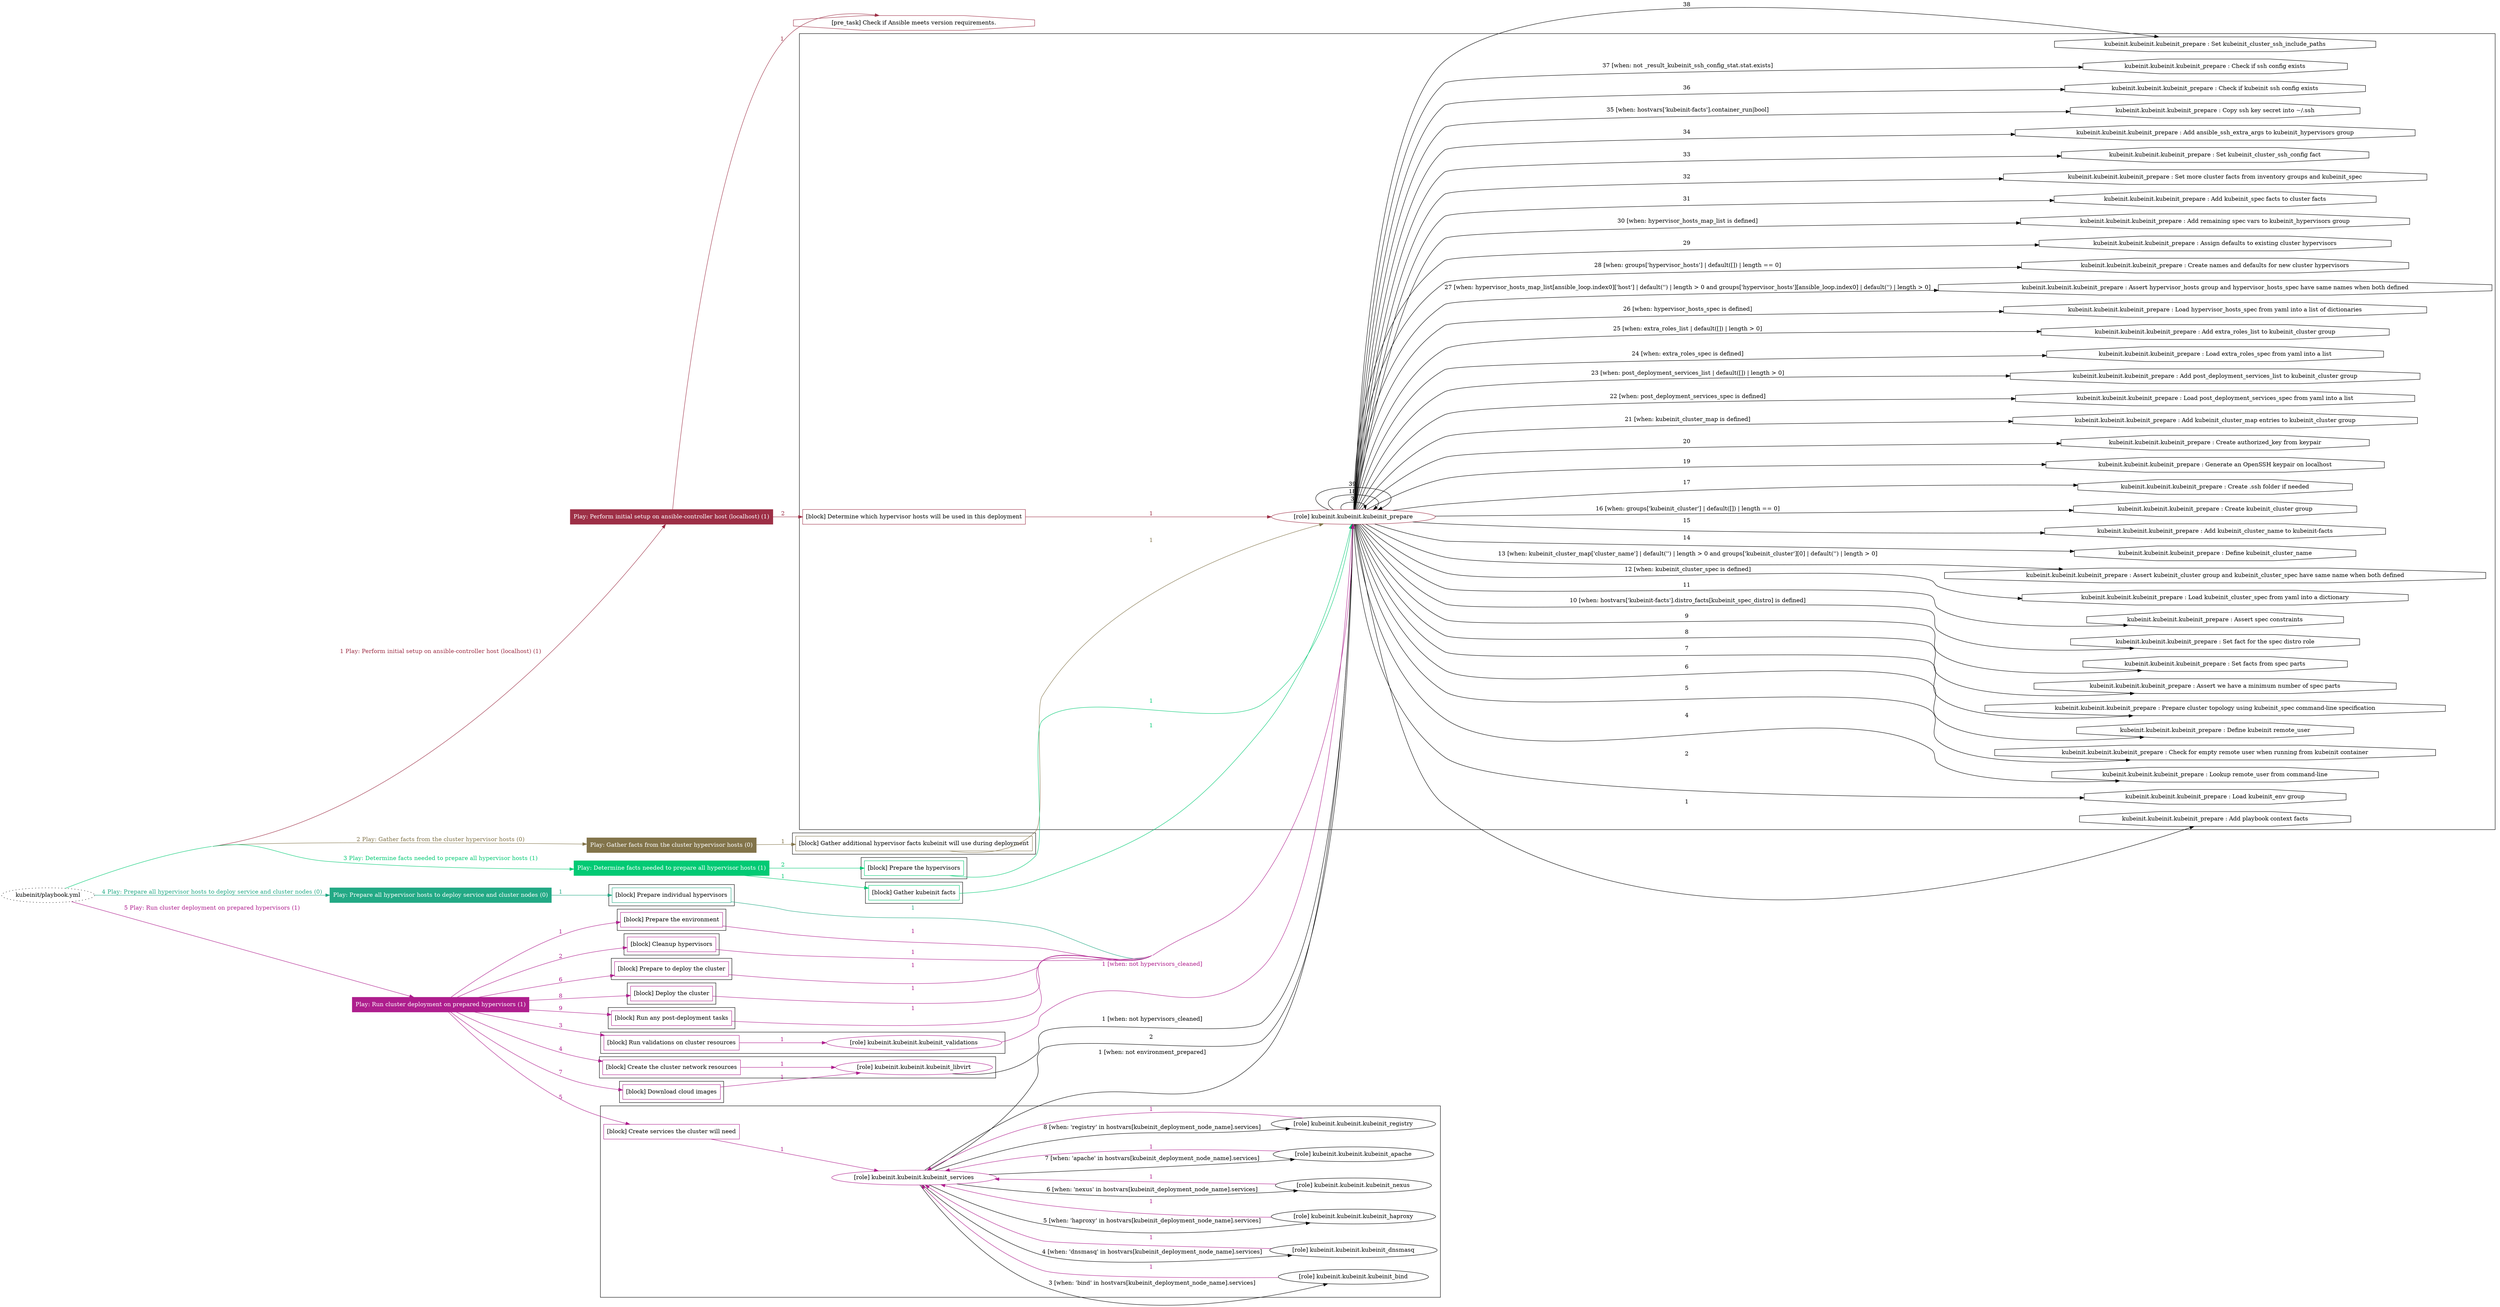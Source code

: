 digraph {
	graph [concentrate=true ordering=in rankdir=LR ratio=fill]
	edge [esep=5 sep=10]
	"kubeinit/playbook.yml" [URL="/home/runner/work/kubeinit/kubeinit/kubeinit/playbook.yml" id=playbook_eeaf42a2 style=dotted]
	"kubeinit/playbook.yml" -> play_699c1b2e [label="1 Play: Perform initial setup on ansible-controller host (localhost) (1)" color="#9d2f46" fontcolor="#9d2f46" id=edge_playbook_eeaf42a2_play_699c1b2e labeltooltip="1 Play: Perform initial setup on ansible-controller host (localhost) (1)" tooltip="1 Play: Perform initial setup on ansible-controller host (localhost) (1)"]
	subgraph "Play: Perform initial setup on ansible-controller host (localhost) (1)" {
		play_699c1b2e [label="Play: Perform initial setup on ansible-controller host (localhost) (1)" URL="/home/runner/work/kubeinit/kubeinit/kubeinit/playbook.yml" color="#9d2f46" fontcolor="#ffffff" id=play_699c1b2e shape=box style=filled tooltip=localhost]
		pre_task_795d426c [label="[pre_task] Check if Ansible meets version requirements." URL="/home/runner/work/kubeinit/kubeinit/kubeinit/playbook.yml" color="#9d2f46" id=pre_task_795d426c shape=octagon tooltip="Check if Ansible meets version requirements."]
		play_699c1b2e -> pre_task_795d426c [label="1 " color="#9d2f46" fontcolor="#9d2f46" id=edge_1_play_699c1b2e_pre_task_795d426c labeltooltip="1 " tooltip="1 "]
		play_699c1b2e -> block_6287b601 [label=2 color="#9d2f46" fontcolor="#9d2f46" id=edge_2_play_699c1b2e_block_6287b601 labeltooltip=2 tooltip=2]
		subgraph cluster_block_6287b601 {
			block_6287b601 [label="[block] Determine which hypervisor hosts will be used in this deployment" URL="/home/runner/work/kubeinit/kubeinit/kubeinit/playbook.yml" color="#9d2f46" id=block_6287b601 labeltooltip="Determine which hypervisor hosts will be used in this deployment" shape=box tooltip="Determine which hypervisor hosts will be used in this deployment"]
			block_6287b601 -> role_2690aaf3 [label="1 " color="#9d2f46" fontcolor="#9d2f46" id=edge_1_block_6287b601_role_2690aaf3 labeltooltip="1 " tooltip="1 "]
			subgraph "kubeinit.kubeinit.kubeinit_prepare" {
				role_2690aaf3 [label="[role] kubeinit.kubeinit.kubeinit_prepare" URL="/home/runner/work/kubeinit/kubeinit/kubeinit/playbook.yml" color="#9d2f46" id=role_2690aaf3 tooltip="kubeinit.kubeinit.kubeinit_prepare"]
				task_56f93cd9 [label="kubeinit.kubeinit.kubeinit_prepare : Add playbook context facts" URL="/home/runner/.ansible/collections/ansible_collections/kubeinit/kubeinit/roles/kubeinit_prepare/tasks/build_hypervisors_group.yml" color=black id=task_56f93cd9 shape=octagon tooltip="kubeinit.kubeinit.kubeinit_prepare : Add playbook context facts"]
				role_2690aaf3 -> task_56f93cd9 [label="1 " color=black fontcolor=black id=edge_1_role_2690aaf3_task_56f93cd9 labeltooltip="1 " tooltip="1 "]
				task_25462604 [label="kubeinit.kubeinit.kubeinit_prepare : Load kubeinit_env group" URL="/home/runner/.ansible/collections/ansible_collections/kubeinit/kubeinit/roles/kubeinit_prepare/tasks/build_hypervisors_group.yml" color=black id=task_25462604 shape=octagon tooltip="kubeinit.kubeinit.kubeinit_prepare : Load kubeinit_env group"]
				role_2690aaf3 -> task_25462604 [label="2 " color=black fontcolor=black id=edge_2_role_2690aaf3_task_25462604 labeltooltip="2 " tooltip="2 "]
				role_2690aaf3 -> role_2690aaf3 [label="3 " color=black fontcolor=black id=edge_3_role_2690aaf3_role_2690aaf3 labeltooltip="3 " tooltip="3 "]
				task_b4ce7af2 [label="kubeinit.kubeinit.kubeinit_prepare : Lookup remote_user from command-line" URL="/home/runner/.ansible/collections/ansible_collections/kubeinit/kubeinit/roles/kubeinit_prepare/tasks/build_hypervisors_group.yml" color=black id=task_b4ce7af2 shape=octagon tooltip="kubeinit.kubeinit.kubeinit_prepare : Lookup remote_user from command-line"]
				role_2690aaf3 -> task_b4ce7af2 [label="4 " color=black fontcolor=black id=edge_4_role_2690aaf3_task_b4ce7af2 labeltooltip="4 " tooltip="4 "]
				task_cddec0ae [label="kubeinit.kubeinit.kubeinit_prepare : Check for empty remote user when running from kubeinit container" URL="/home/runner/.ansible/collections/ansible_collections/kubeinit/kubeinit/roles/kubeinit_prepare/tasks/build_hypervisors_group.yml" color=black id=task_cddec0ae shape=octagon tooltip="kubeinit.kubeinit.kubeinit_prepare : Check for empty remote user when running from kubeinit container"]
				role_2690aaf3 -> task_cddec0ae [label="5 " color=black fontcolor=black id=edge_5_role_2690aaf3_task_cddec0ae labeltooltip="5 " tooltip="5 "]
				task_c675ba9a [label="kubeinit.kubeinit.kubeinit_prepare : Define kubeinit remote_user" URL="/home/runner/.ansible/collections/ansible_collections/kubeinit/kubeinit/roles/kubeinit_prepare/tasks/build_hypervisors_group.yml" color=black id=task_c675ba9a shape=octagon tooltip="kubeinit.kubeinit.kubeinit_prepare : Define kubeinit remote_user"]
				role_2690aaf3 -> task_c675ba9a [label="6 " color=black fontcolor=black id=edge_6_role_2690aaf3_task_c675ba9a labeltooltip="6 " tooltip="6 "]
				task_4b6f2871 [label="kubeinit.kubeinit.kubeinit_prepare : Prepare cluster topology using kubeinit_spec command-line specification" URL="/home/runner/.ansible/collections/ansible_collections/kubeinit/kubeinit/roles/kubeinit_prepare/tasks/build_hypervisors_group.yml" color=black id=task_4b6f2871 shape=octagon tooltip="kubeinit.kubeinit.kubeinit_prepare : Prepare cluster topology using kubeinit_spec command-line specification"]
				role_2690aaf3 -> task_4b6f2871 [label="7 " color=black fontcolor=black id=edge_7_role_2690aaf3_task_4b6f2871 labeltooltip="7 " tooltip="7 "]
				task_74d651fd [label="kubeinit.kubeinit.kubeinit_prepare : Assert we have a minimum number of spec parts" URL="/home/runner/.ansible/collections/ansible_collections/kubeinit/kubeinit/roles/kubeinit_prepare/tasks/build_hypervisors_group.yml" color=black id=task_74d651fd shape=octagon tooltip="kubeinit.kubeinit.kubeinit_prepare : Assert we have a minimum number of spec parts"]
				role_2690aaf3 -> task_74d651fd [label="8 " color=black fontcolor=black id=edge_8_role_2690aaf3_task_74d651fd labeltooltip="8 " tooltip="8 "]
				task_6007be15 [label="kubeinit.kubeinit.kubeinit_prepare : Set facts from spec parts" URL="/home/runner/.ansible/collections/ansible_collections/kubeinit/kubeinit/roles/kubeinit_prepare/tasks/build_hypervisors_group.yml" color=black id=task_6007be15 shape=octagon tooltip="kubeinit.kubeinit.kubeinit_prepare : Set facts from spec parts"]
				role_2690aaf3 -> task_6007be15 [label="9 " color=black fontcolor=black id=edge_9_role_2690aaf3_task_6007be15 labeltooltip="9 " tooltip="9 "]
				task_79b1fa46 [label="kubeinit.kubeinit.kubeinit_prepare : Set fact for the spec distro role" URL="/home/runner/.ansible/collections/ansible_collections/kubeinit/kubeinit/roles/kubeinit_prepare/tasks/build_hypervisors_group.yml" color=black id=task_79b1fa46 shape=octagon tooltip="kubeinit.kubeinit.kubeinit_prepare : Set fact for the spec distro role"]
				role_2690aaf3 -> task_79b1fa46 [label="10 [when: hostvars['kubeinit-facts'].distro_facts[kubeinit_spec_distro] is defined]" color=black fontcolor=black id=edge_10_role_2690aaf3_task_79b1fa46 labeltooltip="10 [when: hostvars['kubeinit-facts'].distro_facts[kubeinit_spec_distro] is defined]" tooltip="10 [when: hostvars['kubeinit-facts'].distro_facts[kubeinit_spec_distro] is defined]"]
				task_02cb9537 [label="kubeinit.kubeinit.kubeinit_prepare : Assert spec constraints" URL="/home/runner/.ansible/collections/ansible_collections/kubeinit/kubeinit/roles/kubeinit_prepare/tasks/build_hypervisors_group.yml" color=black id=task_02cb9537 shape=octagon tooltip="kubeinit.kubeinit.kubeinit_prepare : Assert spec constraints"]
				role_2690aaf3 -> task_02cb9537 [label="11 " color=black fontcolor=black id=edge_11_role_2690aaf3_task_02cb9537 labeltooltip="11 " tooltip="11 "]
				task_f8e316b7 [label="kubeinit.kubeinit.kubeinit_prepare : Load kubeinit_cluster_spec from yaml into a dictionary" URL="/home/runner/.ansible/collections/ansible_collections/kubeinit/kubeinit/roles/kubeinit_prepare/tasks/build_hypervisors_group.yml" color=black id=task_f8e316b7 shape=octagon tooltip="kubeinit.kubeinit.kubeinit_prepare : Load kubeinit_cluster_spec from yaml into a dictionary"]
				role_2690aaf3 -> task_f8e316b7 [label="12 [when: kubeinit_cluster_spec is defined]" color=black fontcolor=black id=edge_12_role_2690aaf3_task_f8e316b7 labeltooltip="12 [when: kubeinit_cluster_spec is defined]" tooltip="12 [when: kubeinit_cluster_spec is defined]"]
				task_679033f8 [label="kubeinit.kubeinit.kubeinit_prepare : Assert kubeinit_cluster group and kubeinit_cluster_spec have same name when both defined" URL="/home/runner/.ansible/collections/ansible_collections/kubeinit/kubeinit/roles/kubeinit_prepare/tasks/build_hypervisors_group.yml" color=black id=task_679033f8 shape=octagon tooltip="kubeinit.kubeinit.kubeinit_prepare : Assert kubeinit_cluster group and kubeinit_cluster_spec have same name when both defined"]
				role_2690aaf3 -> task_679033f8 [label="13 [when: kubeinit_cluster_map['cluster_name'] | default('') | length > 0 and groups['kubeinit_cluster'][0] | default('') | length > 0]" color=black fontcolor=black id=edge_13_role_2690aaf3_task_679033f8 labeltooltip="13 [when: kubeinit_cluster_map['cluster_name'] | default('') | length > 0 and groups['kubeinit_cluster'][0] | default('') | length > 0]" tooltip="13 [when: kubeinit_cluster_map['cluster_name'] | default('') | length > 0 and groups['kubeinit_cluster'][0] | default('') | length > 0]"]
				task_c9563fd7 [label="kubeinit.kubeinit.kubeinit_prepare : Define kubeinit_cluster_name" URL="/home/runner/.ansible/collections/ansible_collections/kubeinit/kubeinit/roles/kubeinit_prepare/tasks/build_hypervisors_group.yml" color=black id=task_c9563fd7 shape=octagon tooltip="kubeinit.kubeinit.kubeinit_prepare : Define kubeinit_cluster_name"]
				role_2690aaf3 -> task_c9563fd7 [label="14 " color=black fontcolor=black id=edge_14_role_2690aaf3_task_c9563fd7 labeltooltip="14 " tooltip="14 "]
				task_bbce5097 [label="kubeinit.kubeinit.kubeinit_prepare : Add kubeinit_cluster_name to kubeinit-facts" URL="/home/runner/.ansible/collections/ansible_collections/kubeinit/kubeinit/roles/kubeinit_prepare/tasks/build_hypervisors_group.yml" color=black id=task_bbce5097 shape=octagon tooltip="kubeinit.kubeinit.kubeinit_prepare : Add kubeinit_cluster_name to kubeinit-facts"]
				role_2690aaf3 -> task_bbce5097 [label="15 " color=black fontcolor=black id=edge_15_role_2690aaf3_task_bbce5097 labeltooltip="15 " tooltip="15 "]
				task_e1e0d7fd [label="kubeinit.kubeinit.kubeinit_prepare : Create kubeinit_cluster group" URL="/home/runner/.ansible/collections/ansible_collections/kubeinit/kubeinit/roles/kubeinit_prepare/tasks/build_hypervisors_group.yml" color=black id=task_e1e0d7fd shape=octagon tooltip="kubeinit.kubeinit.kubeinit_prepare : Create kubeinit_cluster group"]
				role_2690aaf3 -> task_e1e0d7fd [label="16 [when: groups['kubeinit_cluster'] | default([]) | length == 0]" color=black fontcolor=black id=edge_16_role_2690aaf3_task_e1e0d7fd labeltooltip="16 [when: groups['kubeinit_cluster'] | default([]) | length == 0]" tooltip="16 [when: groups['kubeinit_cluster'] | default([]) | length == 0]"]
				task_5c7b8f2a [label="kubeinit.kubeinit.kubeinit_prepare : Create .ssh folder if needed" URL="/home/runner/.ansible/collections/ansible_collections/kubeinit/kubeinit/roles/kubeinit_prepare/tasks/build_hypervisors_group.yml" color=black id=task_5c7b8f2a shape=octagon tooltip="kubeinit.kubeinit.kubeinit_prepare : Create .ssh folder if needed"]
				role_2690aaf3 -> task_5c7b8f2a [label="17 " color=black fontcolor=black id=edge_17_role_2690aaf3_task_5c7b8f2a labeltooltip="17 " tooltip="17 "]
				role_2690aaf3 -> role_2690aaf3 [label="18 " color=black fontcolor=black id=edge_18_role_2690aaf3_role_2690aaf3 labeltooltip="18 " tooltip="18 "]
				task_24fe26f4 [label="kubeinit.kubeinit.kubeinit_prepare : Generate an OpenSSH keypair on localhost" URL="/home/runner/.ansible/collections/ansible_collections/kubeinit/kubeinit/roles/kubeinit_prepare/tasks/build_hypervisors_group.yml" color=black id=task_24fe26f4 shape=octagon tooltip="kubeinit.kubeinit.kubeinit_prepare : Generate an OpenSSH keypair on localhost"]
				role_2690aaf3 -> task_24fe26f4 [label="19 " color=black fontcolor=black id=edge_19_role_2690aaf3_task_24fe26f4 labeltooltip="19 " tooltip="19 "]
				task_f4917419 [label="kubeinit.kubeinit.kubeinit_prepare : Create authorized_key from keypair" URL="/home/runner/.ansible/collections/ansible_collections/kubeinit/kubeinit/roles/kubeinit_prepare/tasks/build_hypervisors_group.yml" color=black id=task_f4917419 shape=octagon tooltip="kubeinit.kubeinit.kubeinit_prepare : Create authorized_key from keypair"]
				role_2690aaf3 -> task_f4917419 [label="20 " color=black fontcolor=black id=edge_20_role_2690aaf3_task_f4917419 labeltooltip="20 " tooltip="20 "]
				task_56014b0a [label="kubeinit.kubeinit.kubeinit_prepare : Add kubeinit_cluster_map entries to kubeinit_cluster group" URL="/home/runner/.ansible/collections/ansible_collections/kubeinit/kubeinit/roles/kubeinit_prepare/tasks/build_hypervisors_group.yml" color=black id=task_56014b0a shape=octagon tooltip="kubeinit.kubeinit.kubeinit_prepare : Add kubeinit_cluster_map entries to kubeinit_cluster group"]
				role_2690aaf3 -> task_56014b0a [label="21 [when: kubeinit_cluster_map is defined]" color=black fontcolor=black id=edge_21_role_2690aaf3_task_56014b0a labeltooltip="21 [when: kubeinit_cluster_map is defined]" tooltip="21 [when: kubeinit_cluster_map is defined]"]
				task_5e9e93c5 [label="kubeinit.kubeinit.kubeinit_prepare : Load post_deployment_services_spec from yaml into a list" URL="/home/runner/.ansible/collections/ansible_collections/kubeinit/kubeinit/roles/kubeinit_prepare/tasks/build_hypervisors_group.yml" color=black id=task_5e9e93c5 shape=octagon tooltip="kubeinit.kubeinit.kubeinit_prepare : Load post_deployment_services_spec from yaml into a list"]
				role_2690aaf3 -> task_5e9e93c5 [label="22 [when: post_deployment_services_spec is defined]" color=black fontcolor=black id=edge_22_role_2690aaf3_task_5e9e93c5 labeltooltip="22 [when: post_deployment_services_spec is defined]" tooltip="22 [when: post_deployment_services_spec is defined]"]
				task_7309228c [label="kubeinit.kubeinit.kubeinit_prepare : Add post_deployment_services_list to kubeinit_cluster group" URL="/home/runner/.ansible/collections/ansible_collections/kubeinit/kubeinit/roles/kubeinit_prepare/tasks/build_hypervisors_group.yml" color=black id=task_7309228c shape=octagon tooltip="kubeinit.kubeinit.kubeinit_prepare : Add post_deployment_services_list to kubeinit_cluster group"]
				role_2690aaf3 -> task_7309228c [label="23 [when: post_deployment_services_list | default([]) | length > 0]" color=black fontcolor=black id=edge_23_role_2690aaf3_task_7309228c labeltooltip="23 [when: post_deployment_services_list | default([]) | length > 0]" tooltip="23 [when: post_deployment_services_list | default([]) | length > 0]"]
				task_b2808e38 [label="kubeinit.kubeinit.kubeinit_prepare : Load extra_roles_spec from yaml into a list" URL="/home/runner/.ansible/collections/ansible_collections/kubeinit/kubeinit/roles/kubeinit_prepare/tasks/build_hypervisors_group.yml" color=black id=task_b2808e38 shape=octagon tooltip="kubeinit.kubeinit.kubeinit_prepare : Load extra_roles_spec from yaml into a list"]
				role_2690aaf3 -> task_b2808e38 [label="24 [when: extra_roles_spec is defined]" color=black fontcolor=black id=edge_24_role_2690aaf3_task_b2808e38 labeltooltip="24 [when: extra_roles_spec is defined]" tooltip="24 [when: extra_roles_spec is defined]"]
				task_7dafb1e3 [label="kubeinit.kubeinit.kubeinit_prepare : Add extra_roles_list to kubeinit_cluster group" URL="/home/runner/.ansible/collections/ansible_collections/kubeinit/kubeinit/roles/kubeinit_prepare/tasks/build_hypervisors_group.yml" color=black id=task_7dafb1e3 shape=octagon tooltip="kubeinit.kubeinit.kubeinit_prepare : Add extra_roles_list to kubeinit_cluster group"]
				role_2690aaf3 -> task_7dafb1e3 [label="25 [when: extra_roles_list | default([]) | length > 0]" color=black fontcolor=black id=edge_25_role_2690aaf3_task_7dafb1e3 labeltooltip="25 [when: extra_roles_list | default([]) | length > 0]" tooltip="25 [when: extra_roles_list | default([]) | length > 0]"]
				task_5c4b9cdc [label="kubeinit.kubeinit.kubeinit_prepare : Load hypervisor_hosts_spec from yaml into a list of dictionaries" URL="/home/runner/.ansible/collections/ansible_collections/kubeinit/kubeinit/roles/kubeinit_prepare/tasks/build_hypervisors_group.yml" color=black id=task_5c4b9cdc shape=octagon tooltip="kubeinit.kubeinit.kubeinit_prepare : Load hypervisor_hosts_spec from yaml into a list of dictionaries"]
				role_2690aaf3 -> task_5c4b9cdc [label="26 [when: hypervisor_hosts_spec is defined]" color=black fontcolor=black id=edge_26_role_2690aaf3_task_5c4b9cdc labeltooltip="26 [when: hypervisor_hosts_spec is defined]" tooltip="26 [when: hypervisor_hosts_spec is defined]"]
				task_f438e1d5 [label="kubeinit.kubeinit.kubeinit_prepare : Assert hypervisor_hosts group and hypervisor_hosts_spec have same names when both defined" URL="/home/runner/.ansible/collections/ansible_collections/kubeinit/kubeinit/roles/kubeinit_prepare/tasks/build_hypervisors_group.yml" color=black id=task_f438e1d5 shape=octagon tooltip="kubeinit.kubeinit.kubeinit_prepare : Assert hypervisor_hosts group and hypervisor_hosts_spec have same names when both defined"]
				role_2690aaf3 -> task_f438e1d5 [label="27 [when: hypervisor_hosts_map_list[ansible_loop.index0]['host'] | default('') | length > 0 and groups['hypervisor_hosts'][ansible_loop.index0] | default('') | length > 0]" color=black fontcolor=black id=edge_27_role_2690aaf3_task_f438e1d5 labeltooltip="27 [when: hypervisor_hosts_map_list[ansible_loop.index0]['host'] | default('') | length > 0 and groups['hypervisor_hosts'][ansible_loop.index0] | default('') | length > 0]" tooltip="27 [when: hypervisor_hosts_map_list[ansible_loop.index0]['host'] | default('') | length > 0 and groups['hypervisor_hosts'][ansible_loop.index0] | default('') | length > 0]"]
				task_73f4501e [label="kubeinit.kubeinit.kubeinit_prepare : Create names and defaults for new cluster hypervisors" URL="/home/runner/.ansible/collections/ansible_collections/kubeinit/kubeinit/roles/kubeinit_prepare/tasks/build_hypervisors_group.yml" color=black id=task_73f4501e shape=octagon tooltip="kubeinit.kubeinit.kubeinit_prepare : Create names and defaults for new cluster hypervisors"]
				role_2690aaf3 -> task_73f4501e [label="28 [when: groups['hypervisor_hosts'] | default([]) | length == 0]" color=black fontcolor=black id=edge_28_role_2690aaf3_task_73f4501e labeltooltip="28 [when: groups['hypervisor_hosts'] | default([]) | length == 0]" tooltip="28 [when: groups['hypervisor_hosts'] | default([]) | length == 0]"]
				task_370ca0bb [label="kubeinit.kubeinit.kubeinit_prepare : Assign defaults to existing cluster hypervisors" URL="/home/runner/.ansible/collections/ansible_collections/kubeinit/kubeinit/roles/kubeinit_prepare/tasks/build_hypervisors_group.yml" color=black id=task_370ca0bb shape=octagon tooltip="kubeinit.kubeinit.kubeinit_prepare : Assign defaults to existing cluster hypervisors"]
				role_2690aaf3 -> task_370ca0bb [label="29 " color=black fontcolor=black id=edge_29_role_2690aaf3_task_370ca0bb labeltooltip="29 " tooltip="29 "]
				task_6acf38ba [label="kubeinit.kubeinit.kubeinit_prepare : Add remaining spec vars to kubeinit_hypervisors group" URL="/home/runner/.ansible/collections/ansible_collections/kubeinit/kubeinit/roles/kubeinit_prepare/tasks/build_hypervisors_group.yml" color=black id=task_6acf38ba shape=octagon tooltip="kubeinit.kubeinit.kubeinit_prepare : Add remaining spec vars to kubeinit_hypervisors group"]
				role_2690aaf3 -> task_6acf38ba [label="30 [when: hypervisor_hosts_map_list is defined]" color=black fontcolor=black id=edge_30_role_2690aaf3_task_6acf38ba labeltooltip="30 [when: hypervisor_hosts_map_list is defined]" tooltip="30 [when: hypervisor_hosts_map_list is defined]"]
				task_46ddb4e0 [label="kubeinit.kubeinit.kubeinit_prepare : Add kubeinit_spec facts to cluster facts" URL="/home/runner/.ansible/collections/ansible_collections/kubeinit/kubeinit/roles/kubeinit_prepare/tasks/build_hypervisors_group.yml" color=black id=task_46ddb4e0 shape=octagon tooltip="kubeinit.kubeinit.kubeinit_prepare : Add kubeinit_spec facts to cluster facts"]
				role_2690aaf3 -> task_46ddb4e0 [label="31 " color=black fontcolor=black id=edge_31_role_2690aaf3_task_46ddb4e0 labeltooltip="31 " tooltip="31 "]
				task_da19116f [label="kubeinit.kubeinit.kubeinit_prepare : Set more cluster facts from inventory groups and kubeinit_spec" URL="/home/runner/.ansible/collections/ansible_collections/kubeinit/kubeinit/roles/kubeinit_prepare/tasks/build_hypervisors_group.yml" color=black id=task_da19116f shape=octagon tooltip="kubeinit.kubeinit.kubeinit_prepare : Set more cluster facts from inventory groups and kubeinit_spec"]
				role_2690aaf3 -> task_da19116f [label="32 " color=black fontcolor=black id=edge_32_role_2690aaf3_task_da19116f labeltooltip="32 " tooltip="32 "]
				task_b4c4757a [label="kubeinit.kubeinit.kubeinit_prepare : Set kubeinit_cluster_ssh_config fact" URL="/home/runner/.ansible/collections/ansible_collections/kubeinit/kubeinit/roles/kubeinit_prepare/tasks/build_hypervisors_group.yml" color=black id=task_b4c4757a shape=octagon tooltip="kubeinit.kubeinit.kubeinit_prepare : Set kubeinit_cluster_ssh_config fact"]
				role_2690aaf3 -> task_b4c4757a [label="33 " color=black fontcolor=black id=edge_33_role_2690aaf3_task_b4c4757a labeltooltip="33 " tooltip="33 "]
				task_2744957f [label="kubeinit.kubeinit.kubeinit_prepare : Add ansible_ssh_extra_args to kubeinit_hypervisors group" URL="/home/runner/.ansible/collections/ansible_collections/kubeinit/kubeinit/roles/kubeinit_prepare/tasks/build_hypervisors_group.yml" color=black id=task_2744957f shape=octagon tooltip="kubeinit.kubeinit.kubeinit_prepare : Add ansible_ssh_extra_args to kubeinit_hypervisors group"]
				role_2690aaf3 -> task_2744957f [label="34 " color=black fontcolor=black id=edge_34_role_2690aaf3_task_2744957f labeltooltip="34 " tooltip="34 "]
				task_31699fe3 [label="kubeinit.kubeinit.kubeinit_prepare : Copy ssh key secret into ~/.ssh" URL="/home/runner/.ansible/collections/ansible_collections/kubeinit/kubeinit/roles/kubeinit_prepare/tasks/build_hypervisors_group.yml" color=black id=task_31699fe3 shape=octagon tooltip="kubeinit.kubeinit.kubeinit_prepare : Copy ssh key secret into ~/.ssh"]
				role_2690aaf3 -> task_31699fe3 [label="35 [when: hostvars['kubeinit-facts'].container_run|bool]" color=black fontcolor=black id=edge_35_role_2690aaf3_task_31699fe3 labeltooltip="35 [when: hostvars['kubeinit-facts'].container_run|bool]" tooltip="35 [when: hostvars['kubeinit-facts'].container_run|bool]"]
				task_9966efde [label="kubeinit.kubeinit.kubeinit_prepare : Check if kubeinit ssh config exists" URL="/home/runner/.ansible/collections/ansible_collections/kubeinit/kubeinit/roles/kubeinit_prepare/tasks/build_hypervisors_group.yml" color=black id=task_9966efde shape=octagon tooltip="kubeinit.kubeinit.kubeinit_prepare : Check if kubeinit ssh config exists"]
				role_2690aaf3 -> task_9966efde [label="36 " color=black fontcolor=black id=edge_36_role_2690aaf3_task_9966efde labeltooltip="36 " tooltip="36 "]
				task_51529752 [label="kubeinit.kubeinit.kubeinit_prepare : Check if ssh config exists" URL="/home/runner/.ansible/collections/ansible_collections/kubeinit/kubeinit/roles/kubeinit_prepare/tasks/build_hypervisors_group.yml" color=black id=task_51529752 shape=octagon tooltip="kubeinit.kubeinit.kubeinit_prepare : Check if ssh config exists"]
				role_2690aaf3 -> task_51529752 [label="37 [when: not _result_kubeinit_ssh_config_stat.stat.exists]" color=black fontcolor=black id=edge_37_role_2690aaf3_task_51529752 labeltooltip="37 [when: not _result_kubeinit_ssh_config_stat.stat.exists]" tooltip="37 [when: not _result_kubeinit_ssh_config_stat.stat.exists]"]
				task_f6b56981 [label="kubeinit.kubeinit.kubeinit_prepare : Set kubeinit_cluster_ssh_include_paths" URL="/home/runner/.ansible/collections/ansible_collections/kubeinit/kubeinit/roles/kubeinit_prepare/tasks/build_hypervisors_group.yml" color=black id=task_f6b56981 shape=octagon tooltip="kubeinit.kubeinit.kubeinit_prepare : Set kubeinit_cluster_ssh_include_paths"]
				role_2690aaf3 -> task_f6b56981 [label="38 " color=black fontcolor=black id=edge_38_role_2690aaf3_task_f6b56981 labeltooltip="38 " tooltip="38 "]
				role_2690aaf3 -> role_2690aaf3 [label="39 " color=black fontcolor=black id=edge_39_role_2690aaf3_role_2690aaf3 labeltooltip="39 " tooltip="39 "]
			}
		}
	}
	"kubeinit/playbook.yml" -> play_86dd11bf [label="2 Play: Gather facts from the cluster hypervisor hosts (0)" color="#82744a" fontcolor="#82744a" id=edge_playbook_eeaf42a2_play_86dd11bf labeltooltip="2 Play: Gather facts from the cluster hypervisor hosts (0)" tooltip="2 Play: Gather facts from the cluster hypervisor hosts (0)"]
	subgraph "Play: Gather facts from the cluster hypervisor hosts (0)" {
		play_86dd11bf [label="Play: Gather facts from the cluster hypervisor hosts (0)" URL="/home/runner/work/kubeinit/kubeinit/kubeinit/playbook.yml" color="#82744a" fontcolor="#ffffff" id=play_86dd11bf shape=box style=filled tooltip="Play: Gather facts from the cluster hypervisor hosts (0)"]
		play_86dd11bf -> block_289aaec1 [label=1 color="#82744a" fontcolor="#82744a" id=edge_1_play_86dd11bf_block_289aaec1 labeltooltip=1 tooltip=1]
		subgraph cluster_block_289aaec1 {
			block_289aaec1 [label="[block] Gather additional hypervisor facts kubeinit will use during deployment" URL="/home/runner/work/kubeinit/kubeinit/kubeinit/playbook.yml" color="#82744a" id=block_289aaec1 labeltooltip="Gather additional hypervisor facts kubeinit will use during deployment" shape=box tooltip="Gather additional hypervisor facts kubeinit will use during deployment"]
			block_289aaec1 -> role_2690aaf3 [label="1 " color="#82744a" fontcolor="#82744a" id=edge_1_block_289aaec1_role_2690aaf3 labeltooltip="1 " tooltip="1 "]
		}
	}
	"kubeinit/playbook.yml" -> play_631fd41c [label="3 Play: Determine facts needed to prepare all hypervisor hosts (1)" color="#02ca74" fontcolor="#02ca74" id=edge_playbook_eeaf42a2_play_631fd41c labeltooltip="3 Play: Determine facts needed to prepare all hypervisor hosts (1)" tooltip="3 Play: Determine facts needed to prepare all hypervisor hosts (1)"]
	subgraph "Play: Determine facts needed to prepare all hypervisor hosts (1)" {
		play_631fd41c [label="Play: Determine facts needed to prepare all hypervisor hosts (1)" URL="/home/runner/work/kubeinit/kubeinit/kubeinit/playbook.yml" color="#02ca74" fontcolor="#ffffff" id=play_631fd41c shape=box style=filled tooltip=localhost]
		play_631fd41c -> block_bebe6e38 [label=1 color="#02ca74" fontcolor="#02ca74" id=edge_1_play_631fd41c_block_bebe6e38 labeltooltip=1 tooltip=1]
		subgraph cluster_block_bebe6e38 {
			block_bebe6e38 [label="[block] Gather kubeinit facts" URL="/home/runner/work/kubeinit/kubeinit/kubeinit/playbook.yml" color="#02ca74" id=block_bebe6e38 labeltooltip="Gather kubeinit facts" shape=box tooltip="Gather kubeinit facts"]
			block_bebe6e38 -> role_2690aaf3 [label="1 " color="#02ca74" fontcolor="#02ca74" id=edge_1_block_bebe6e38_role_2690aaf3 labeltooltip="1 " tooltip="1 "]
		}
		play_631fd41c -> block_facc9286 [label=2 color="#02ca74" fontcolor="#02ca74" id=edge_2_play_631fd41c_block_facc9286 labeltooltip=2 tooltip=2]
		subgraph cluster_block_facc9286 {
			block_facc9286 [label="[block] Prepare the hypervisors" URL="/home/runner/work/kubeinit/kubeinit/kubeinit/playbook.yml" color="#02ca74" id=block_facc9286 labeltooltip="Prepare the hypervisors" shape=box tooltip="Prepare the hypervisors"]
			block_facc9286 -> role_2690aaf3 [label="1 " color="#02ca74" fontcolor="#02ca74" id=edge_1_block_facc9286_role_2690aaf3 labeltooltip="1 " tooltip="1 "]
		}
	}
	"kubeinit/playbook.yml" -> play_6ad090bb [label="4 Play: Prepare all hypervisor hosts to deploy service and cluster nodes (0)" color="#23a985" fontcolor="#23a985" id=edge_playbook_eeaf42a2_play_6ad090bb labeltooltip="4 Play: Prepare all hypervisor hosts to deploy service and cluster nodes (0)" tooltip="4 Play: Prepare all hypervisor hosts to deploy service and cluster nodes (0)"]
	subgraph "Play: Prepare all hypervisor hosts to deploy service and cluster nodes (0)" {
		play_6ad090bb [label="Play: Prepare all hypervisor hosts to deploy service and cluster nodes (0)" URL="/home/runner/work/kubeinit/kubeinit/kubeinit/playbook.yml" color="#23a985" fontcolor="#ffffff" id=play_6ad090bb shape=box style=filled tooltip="Play: Prepare all hypervisor hosts to deploy service and cluster nodes (0)"]
		play_6ad090bb -> block_a77328bf [label=1 color="#23a985" fontcolor="#23a985" id=edge_1_play_6ad090bb_block_a77328bf labeltooltip=1 tooltip=1]
		subgraph cluster_block_a77328bf {
			block_a77328bf [label="[block] Prepare individual hypervisors" URL="/home/runner/work/kubeinit/kubeinit/kubeinit/playbook.yml" color="#23a985" id=block_a77328bf labeltooltip="Prepare individual hypervisors" shape=box tooltip="Prepare individual hypervisors"]
			block_a77328bf -> role_2690aaf3 [label="1 " color="#23a985" fontcolor="#23a985" id=edge_1_block_a77328bf_role_2690aaf3 labeltooltip="1 " tooltip="1 "]
		}
	}
	"kubeinit/playbook.yml" -> play_1e9a9c86 [label="5 Play: Run cluster deployment on prepared hypervisors (1)" color="#ae1e8d" fontcolor="#ae1e8d" id=edge_playbook_eeaf42a2_play_1e9a9c86 labeltooltip="5 Play: Run cluster deployment on prepared hypervisors (1)" tooltip="5 Play: Run cluster deployment on prepared hypervisors (1)"]
	subgraph "Play: Run cluster deployment on prepared hypervisors (1)" {
		play_1e9a9c86 [label="Play: Run cluster deployment on prepared hypervisors (1)" URL="/home/runner/work/kubeinit/kubeinit/kubeinit/playbook.yml" color="#ae1e8d" fontcolor="#ffffff" id=play_1e9a9c86 shape=box style=filled tooltip=localhost]
		play_1e9a9c86 -> block_66ab577d [label=1 color="#ae1e8d" fontcolor="#ae1e8d" id=edge_1_play_1e9a9c86_block_66ab577d labeltooltip=1 tooltip=1]
		subgraph cluster_block_66ab577d {
			block_66ab577d [label="[block] Prepare the environment" URL="/home/runner/work/kubeinit/kubeinit/kubeinit/playbook.yml" color="#ae1e8d" id=block_66ab577d labeltooltip="Prepare the environment" shape=box tooltip="Prepare the environment"]
			block_66ab577d -> role_2690aaf3 [label="1 " color="#ae1e8d" fontcolor="#ae1e8d" id=edge_1_block_66ab577d_role_2690aaf3 labeltooltip="1 " tooltip="1 "]
		}
		play_1e9a9c86 -> block_d19f4610 [label=2 color="#ae1e8d" fontcolor="#ae1e8d" id=edge_2_play_1e9a9c86_block_d19f4610 labeltooltip=2 tooltip=2]
		subgraph cluster_block_d19f4610 {
			block_d19f4610 [label="[block] Cleanup hypervisors" URL="/home/runner/work/kubeinit/kubeinit/kubeinit/playbook.yml" color="#ae1e8d" id=block_d19f4610 labeltooltip="Cleanup hypervisors" shape=box tooltip="Cleanup hypervisors"]
			block_d19f4610 -> role_2690aaf3 [label="1 " color="#ae1e8d" fontcolor="#ae1e8d" id=edge_1_block_d19f4610_role_2690aaf3 labeltooltip="1 " tooltip="1 "]
		}
		play_1e9a9c86 -> block_15402c73 [label=3 color="#ae1e8d" fontcolor="#ae1e8d" id=edge_3_play_1e9a9c86_block_15402c73 labeltooltip=3 tooltip=3]
		subgraph cluster_block_15402c73 {
			block_15402c73 [label="[block] Run validations on cluster resources" URL="/home/runner/work/kubeinit/kubeinit/kubeinit/playbook.yml" color="#ae1e8d" id=block_15402c73 labeltooltip="Run validations on cluster resources" shape=box tooltip="Run validations on cluster resources"]
			block_15402c73 -> role_703bbfa8 [label="1 " color="#ae1e8d" fontcolor="#ae1e8d" id=edge_1_block_15402c73_role_703bbfa8 labeltooltip="1 " tooltip="1 "]
			subgraph "kubeinit.kubeinit.kubeinit_validations" {
				role_703bbfa8 [label="[role] kubeinit.kubeinit.kubeinit_validations" URL="/home/runner/work/kubeinit/kubeinit/kubeinit/playbook.yml" color="#ae1e8d" id=role_703bbfa8 tooltip="kubeinit.kubeinit.kubeinit_validations"]
				role_703bbfa8 -> role_2690aaf3 [label="1 [when: not hypervisors_cleaned]" color="#ae1e8d" fontcolor="#ae1e8d" id=edge_1_role_703bbfa8_role_2690aaf3 labeltooltip="1 [when: not hypervisors_cleaned]" tooltip="1 [when: not hypervisors_cleaned]"]
			}
		}
		play_1e9a9c86 -> block_0dd81430 [label=4 color="#ae1e8d" fontcolor="#ae1e8d" id=edge_4_play_1e9a9c86_block_0dd81430 labeltooltip=4 tooltip=4]
		subgraph cluster_block_0dd81430 {
			block_0dd81430 [label="[block] Create the cluster network resources" URL="/home/runner/work/kubeinit/kubeinit/kubeinit/playbook.yml" color="#ae1e8d" id=block_0dd81430 labeltooltip="Create the cluster network resources" shape=box tooltip="Create the cluster network resources"]
			block_0dd81430 -> role_95bb0388 [label="1 " color="#ae1e8d" fontcolor="#ae1e8d" id=edge_1_block_0dd81430_role_95bb0388 labeltooltip="1 " tooltip="1 "]
			subgraph "kubeinit.kubeinit.kubeinit_libvirt" {
				role_95bb0388 [label="[role] kubeinit.kubeinit.kubeinit_libvirt" URL="/home/runner/work/kubeinit/kubeinit/kubeinit/playbook.yml" color="#ae1e8d" id=role_95bb0388 tooltip="kubeinit.kubeinit.kubeinit_libvirt"]
				role_95bb0388 -> role_2690aaf3 [label="1 [when: not hypervisors_cleaned]" color=black fontcolor=black id=edge_1_role_95bb0388_role_2690aaf3 labeltooltip="1 [when: not hypervisors_cleaned]" tooltip="1 [when: not hypervisors_cleaned]"]
			}
		}
		play_1e9a9c86 -> block_bd8c81e9 [label=5 color="#ae1e8d" fontcolor="#ae1e8d" id=edge_5_play_1e9a9c86_block_bd8c81e9 labeltooltip=5 tooltip=5]
		subgraph cluster_block_bd8c81e9 {
			block_bd8c81e9 [label="[block] Create services the cluster will need" URL="/home/runner/work/kubeinit/kubeinit/kubeinit/playbook.yml" color="#ae1e8d" id=block_bd8c81e9 labeltooltip="Create services the cluster will need" shape=box tooltip="Create services the cluster will need"]
			block_bd8c81e9 -> role_c3b6ca17 [label="1 " color="#ae1e8d" fontcolor="#ae1e8d" id=edge_1_block_bd8c81e9_role_c3b6ca17 labeltooltip="1 " tooltip="1 "]
			subgraph "kubeinit.kubeinit.kubeinit_services" {
				role_c3b6ca17 [label="[role] kubeinit.kubeinit.kubeinit_services" URL="/home/runner/work/kubeinit/kubeinit/kubeinit/playbook.yml" color="#ae1e8d" id=role_c3b6ca17 tooltip="kubeinit.kubeinit.kubeinit_services"]
				role_c3b6ca17 -> role_2690aaf3 [label="1 [when: not environment_prepared]" color=black fontcolor=black id=edge_1_role_c3b6ca17_role_2690aaf3 labeltooltip="1 [when: not environment_prepared]" tooltip="1 [when: not environment_prepared]"]
				role_c3b6ca17 -> role_2690aaf3 [label="2 " color=black fontcolor=black id=edge_2_role_c3b6ca17_role_2690aaf3 labeltooltip="2 " tooltip="2 "]
				role_c3b6ca17 -> role_11ad6480 [label="3 [when: 'bind' in hostvars[kubeinit_deployment_node_name].services]" color=black fontcolor=black id=edge_3_role_c3b6ca17_role_11ad6480 labeltooltip="3 [when: 'bind' in hostvars[kubeinit_deployment_node_name].services]" tooltip="3 [when: 'bind' in hostvars[kubeinit_deployment_node_name].services]"]
				subgraph "kubeinit.kubeinit.kubeinit_bind" {
					role_11ad6480 [label="[role] kubeinit.kubeinit.kubeinit_bind" URL="/home/runner/.ansible/collections/ansible_collections/kubeinit/kubeinit/roles/kubeinit_services/tasks/start_services_containers.yml" color=black id=role_11ad6480 tooltip="kubeinit.kubeinit.kubeinit_bind"]
					role_11ad6480 -> role_c3b6ca17 [label="1 " color="#ae1e8d" fontcolor="#ae1e8d" id=edge_1_role_11ad6480_role_c3b6ca17 labeltooltip="1 " tooltip="1 "]
				}
				role_c3b6ca17 -> role_bdbcb030 [label="4 [when: 'dnsmasq' in hostvars[kubeinit_deployment_node_name].services]" color=black fontcolor=black id=edge_4_role_c3b6ca17_role_bdbcb030 labeltooltip="4 [when: 'dnsmasq' in hostvars[kubeinit_deployment_node_name].services]" tooltip="4 [when: 'dnsmasq' in hostvars[kubeinit_deployment_node_name].services]"]
				subgraph "kubeinit.kubeinit.kubeinit_dnsmasq" {
					role_bdbcb030 [label="[role] kubeinit.kubeinit.kubeinit_dnsmasq" URL="/home/runner/.ansible/collections/ansible_collections/kubeinit/kubeinit/roles/kubeinit_services/tasks/start_services_containers.yml" color=black id=role_bdbcb030 tooltip="kubeinit.kubeinit.kubeinit_dnsmasq"]
					role_bdbcb030 -> role_c3b6ca17 [label="1 " color="#ae1e8d" fontcolor="#ae1e8d" id=edge_1_role_bdbcb030_role_c3b6ca17 labeltooltip="1 " tooltip="1 "]
				}
				role_c3b6ca17 -> role_cbd6e96e [label="5 [when: 'haproxy' in hostvars[kubeinit_deployment_node_name].services]" color=black fontcolor=black id=edge_5_role_c3b6ca17_role_cbd6e96e labeltooltip="5 [when: 'haproxy' in hostvars[kubeinit_deployment_node_name].services]" tooltip="5 [when: 'haproxy' in hostvars[kubeinit_deployment_node_name].services]"]
				subgraph "kubeinit.kubeinit.kubeinit_haproxy" {
					role_cbd6e96e [label="[role] kubeinit.kubeinit.kubeinit_haproxy" URL="/home/runner/.ansible/collections/ansible_collections/kubeinit/kubeinit/roles/kubeinit_services/tasks/start_services_containers.yml" color=black id=role_cbd6e96e tooltip="kubeinit.kubeinit.kubeinit_haproxy"]
					role_cbd6e96e -> role_c3b6ca17 [label="1 " color="#ae1e8d" fontcolor="#ae1e8d" id=edge_1_role_cbd6e96e_role_c3b6ca17 labeltooltip="1 " tooltip="1 "]
				}
				role_c3b6ca17 -> role_b2191203 [label="6 [when: 'nexus' in hostvars[kubeinit_deployment_node_name].services]" color=black fontcolor=black id=edge_6_role_c3b6ca17_role_b2191203 labeltooltip="6 [when: 'nexus' in hostvars[kubeinit_deployment_node_name].services]" tooltip="6 [when: 'nexus' in hostvars[kubeinit_deployment_node_name].services]"]
				subgraph "kubeinit.kubeinit.kubeinit_nexus" {
					role_b2191203 [label="[role] kubeinit.kubeinit.kubeinit_nexus" URL="/home/runner/.ansible/collections/ansible_collections/kubeinit/kubeinit/roles/kubeinit_services/tasks/start_services_containers.yml" color=black id=role_b2191203 tooltip="kubeinit.kubeinit.kubeinit_nexus"]
					role_b2191203 -> role_c3b6ca17 [label="1 " color="#ae1e8d" fontcolor="#ae1e8d" id=edge_1_role_b2191203_role_c3b6ca17 labeltooltip="1 " tooltip="1 "]
				}
				role_c3b6ca17 -> role_c993d7df [label="7 [when: 'apache' in hostvars[kubeinit_deployment_node_name].services]" color=black fontcolor=black id=edge_7_role_c3b6ca17_role_c993d7df labeltooltip="7 [when: 'apache' in hostvars[kubeinit_deployment_node_name].services]" tooltip="7 [when: 'apache' in hostvars[kubeinit_deployment_node_name].services]"]
				subgraph "kubeinit.kubeinit.kubeinit_apache" {
					role_c993d7df [label="[role] kubeinit.kubeinit.kubeinit_apache" URL="/home/runner/.ansible/collections/ansible_collections/kubeinit/kubeinit/roles/kubeinit_services/tasks/start_services_containers.yml" color=black id=role_c993d7df tooltip="kubeinit.kubeinit.kubeinit_apache"]
					role_c993d7df -> role_c3b6ca17 [label="1 " color="#ae1e8d" fontcolor="#ae1e8d" id=edge_1_role_c993d7df_role_c3b6ca17 labeltooltip="1 " tooltip="1 "]
				}
				role_c3b6ca17 -> role_898f9f96 [label="8 [when: 'registry' in hostvars[kubeinit_deployment_node_name].services]" color=black fontcolor=black id=edge_8_role_c3b6ca17_role_898f9f96 labeltooltip="8 [when: 'registry' in hostvars[kubeinit_deployment_node_name].services]" tooltip="8 [when: 'registry' in hostvars[kubeinit_deployment_node_name].services]"]
				subgraph "kubeinit.kubeinit.kubeinit_registry" {
					role_898f9f96 [label="[role] kubeinit.kubeinit.kubeinit_registry" URL="/home/runner/.ansible/collections/ansible_collections/kubeinit/kubeinit/roles/kubeinit_services/tasks/start_services_containers.yml" color=black id=role_898f9f96 tooltip="kubeinit.kubeinit.kubeinit_registry"]
					role_898f9f96 -> role_c3b6ca17 [label="1 " color="#ae1e8d" fontcolor="#ae1e8d" id=edge_1_role_898f9f96_role_c3b6ca17 labeltooltip="1 " tooltip="1 "]
				}
			}
		}
		play_1e9a9c86 -> block_20d787ba [label=6 color="#ae1e8d" fontcolor="#ae1e8d" id=edge_6_play_1e9a9c86_block_20d787ba labeltooltip=6 tooltip=6]
		subgraph cluster_block_20d787ba {
			block_20d787ba [label="[block] Prepare to deploy the cluster" URL="/home/runner/work/kubeinit/kubeinit/kubeinit/playbook.yml" color="#ae1e8d" id=block_20d787ba labeltooltip="Prepare to deploy the cluster" shape=box tooltip="Prepare to deploy the cluster"]
			block_20d787ba -> role_2690aaf3 [label="1 " color="#ae1e8d" fontcolor="#ae1e8d" id=edge_1_block_20d787ba_role_2690aaf3 labeltooltip="1 " tooltip="1 "]
		}
		play_1e9a9c86 -> block_14a5d341 [label=7 color="#ae1e8d" fontcolor="#ae1e8d" id=edge_7_play_1e9a9c86_block_14a5d341 labeltooltip=7 tooltip=7]
		subgraph cluster_block_14a5d341 {
			block_14a5d341 [label="[block] Download cloud images" URL="/home/runner/work/kubeinit/kubeinit/kubeinit/playbook.yml" color="#ae1e8d" id=block_14a5d341 labeltooltip="Download cloud images" shape=box tooltip="Download cloud images"]
			block_14a5d341 -> role_95bb0388 [label="1 " color="#ae1e8d" fontcolor="#ae1e8d" id=edge_1_block_14a5d341_role_95bb0388 labeltooltip="1 " tooltip="1 "]
		}
		play_1e9a9c86 -> block_b2253721 [label=8 color="#ae1e8d" fontcolor="#ae1e8d" id=edge_8_play_1e9a9c86_block_b2253721 labeltooltip=8 tooltip=8]
		subgraph cluster_block_b2253721 {
			block_b2253721 [label="[block] Deploy the cluster" URL="/home/runner/work/kubeinit/kubeinit/kubeinit/playbook.yml" color="#ae1e8d" id=block_b2253721 labeltooltip="Deploy the cluster" shape=box tooltip="Deploy the cluster"]
			block_b2253721 -> role_2690aaf3 [label="1 " color="#ae1e8d" fontcolor="#ae1e8d" id=edge_1_block_b2253721_role_2690aaf3 labeltooltip="1 " tooltip="1 "]
		}
		play_1e9a9c86 -> block_de750bc2 [label=9 color="#ae1e8d" fontcolor="#ae1e8d" id=edge_9_play_1e9a9c86_block_de750bc2 labeltooltip=9 tooltip=9]
		subgraph cluster_block_de750bc2 {
			block_de750bc2 [label="[block] Run any post-deployment tasks" URL="/home/runner/work/kubeinit/kubeinit/kubeinit/playbook.yml" color="#ae1e8d" id=block_de750bc2 labeltooltip="Run any post-deployment tasks" shape=box tooltip="Run any post-deployment tasks"]
			block_de750bc2 -> role_2690aaf3 [label="1 " color="#ae1e8d" fontcolor="#ae1e8d" id=edge_1_block_de750bc2_role_2690aaf3 labeltooltip="1 " tooltip="1 "]
		}
	}
}
